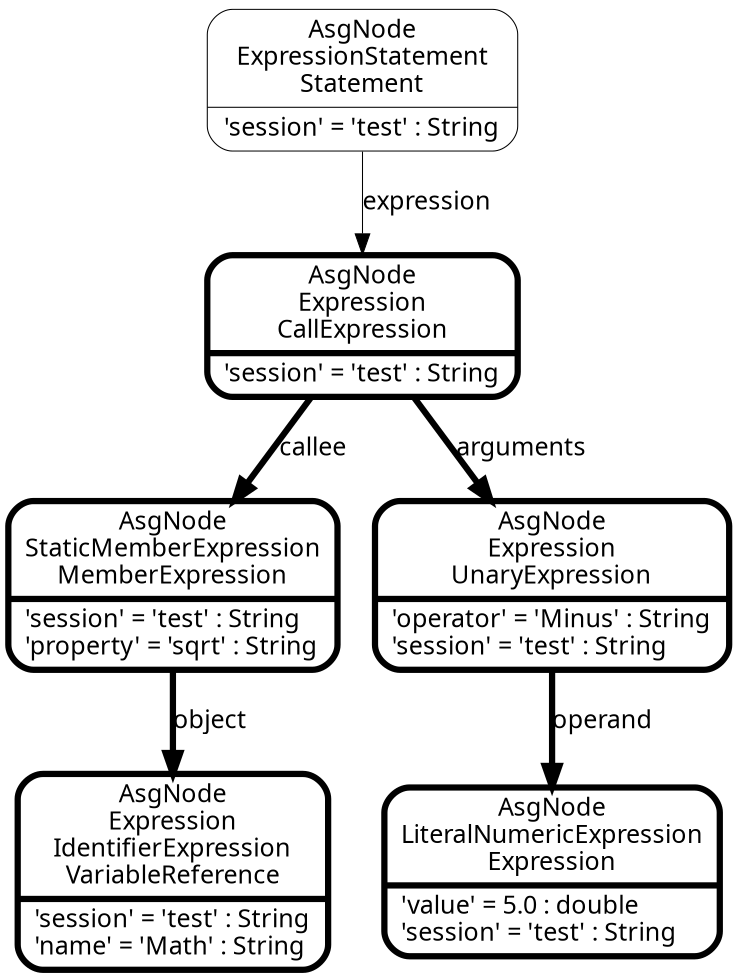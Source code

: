 digraph Neo {
  node [
    fontsize = "12"
    shape = "Mrecord"
    fontname = "Noto Sans"
    penwidth = 0.5
  ]
  edge [
    fontname = "Noto Sans"
    fontsize = "12"
    penwidth = 0.5
  ]
  N11 [
    label = "{AsgNode\nExpressionStatement\nStatement|'session' = 'test' : String\l}"
  ]
  N11 -> N52 [
    label = "expression\n"
  ]
  N29 [
    label = "{AsgNode\nLiteralNumericExpression\nExpression|'value' = 5.0 : double\l'session' = 'test' : String\l}"
    penwidth = 3
  ]
  N34 [
    label = "{AsgNode\nExpression\nIdentifierExpression\nVariableReference|'session' = 'test' : String\l'name' = 'Math' : String\l}"
    penwidth = 3
  ]
  N36 [
    label = "{AsgNode\nStaticMemberExpression\nMemberExpression|'session' = 'test' : String\l'property' = 'sqrt' : String\l}"
    penwidth = 3
  ]
  N36 -> N34 [
    label = "object\n"
    penwidth = 3
  ]
  N37 [
    label = "{AsgNode\nExpression\nUnaryExpression|'operator' = 'Minus' : String\l'session' = 'test' : String\l}"
    penwidth = 3
  ]
  N37 -> N29 [
    label = "operand\n"
    penwidth = 3
  ]
  N52 [
    label = "{AsgNode\nExpression\nCallExpression|'session' = 'test' : String\l}"
    penwidth = 3
  ]
  N52 -> N37 [
    label = "arguments\n"
    penwidth = 3
  ]
  N52 -> N36 [
    label = "callee\n"
    penwidth = 3
  ]
}
